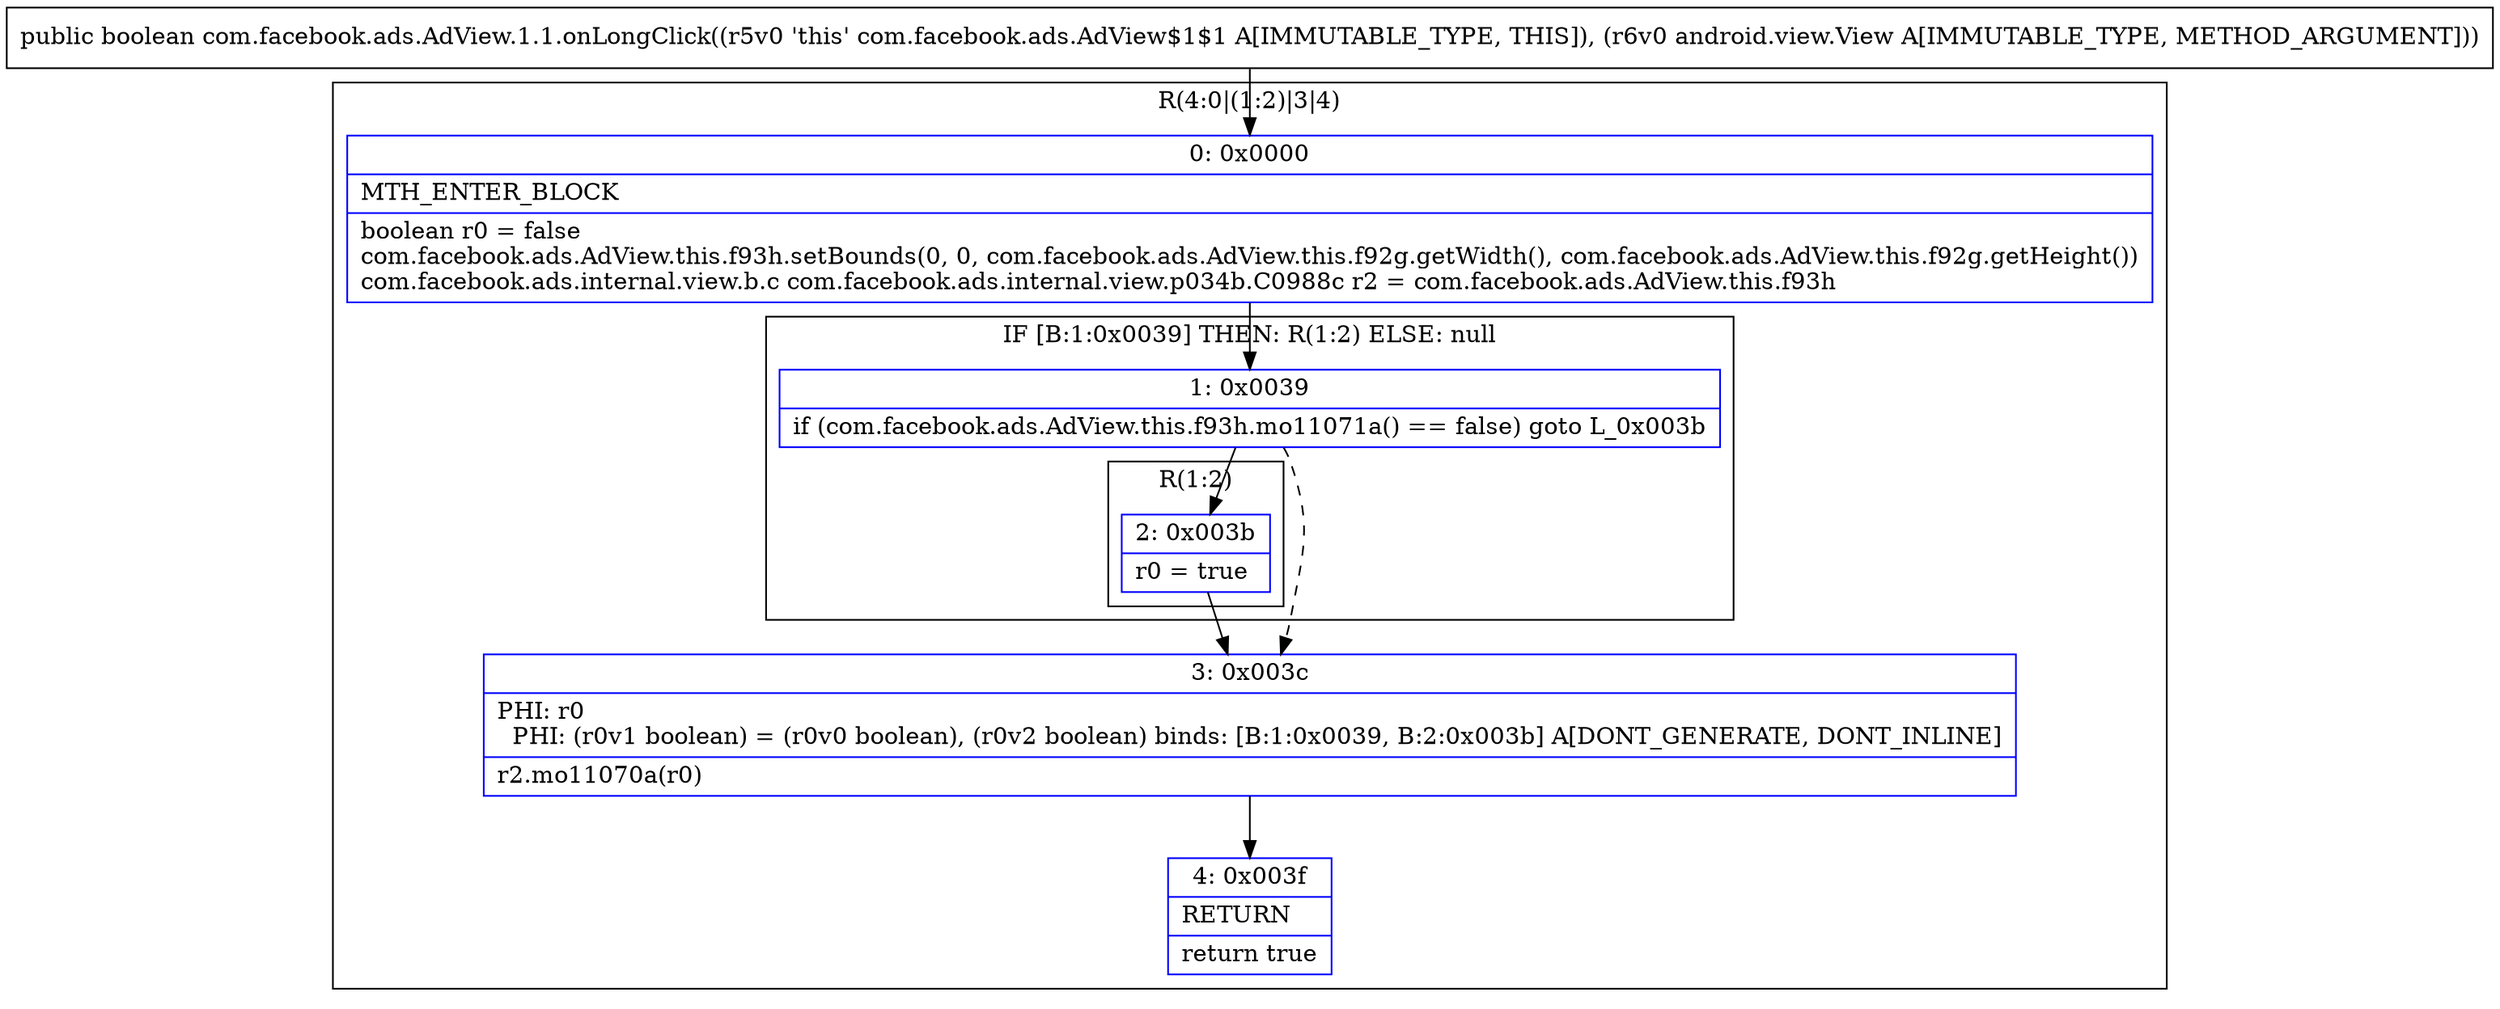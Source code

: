 digraph "CFG forcom.facebook.ads.AdView.1.1.onLongClick(Landroid\/view\/View;)Z" {
subgraph cluster_Region_1367157315 {
label = "R(4:0|(1:2)|3|4)";
node [shape=record,color=blue];
Node_0 [shape=record,label="{0\:\ 0x0000|MTH_ENTER_BLOCK\l|boolean r0 = false\lcom.facebook.ads.AdView.this.f93h.setBounds(0, 0, com.facebook.ads.AdView.this.f92g.getWidth(), com.facebook.ads.AdView.this.f92g.getHeight())\lcom.facebook.ads.internal.view.b.c com.facebook.ads.internal.view.p034b.C0988c r2 = com.facebook.ads.AdView.this.f93h\l}"];
subgraph cluster_IfRegion_1436832494 {
label = "IF [B:1:0x0039] THEN: R(1:2) ELSE: null";
node [shape=record,color=blue];
Node_1 [shape=record,label="{1\:\ 0x0039|if (com.facebook.ads.AdView.this.f93h.mo11071a() == false) goto L_0x003b\l}"];
subgraph cluster_Region_1949188763 {
label = "R(1:2)";
node [shape=record,color=blue];
Node_2 [shape=record,label="{2\:\ 0x003b|r0 = true\l}"];
}
}
Node_3 [shape=record,label="{3\:\ 0x003c|PHI: r0 \l  PHI: (r0v1 boolean) = (r0v0 boolean), (r0v2 boolean) binds: [B:1:0x0039, B:2:0x003b] A[DONT_GENERATE, DONT_INLINE]\l|r2.mo11070a(r0)\l}"];
Node_4 [shape=record,label="{4\:\ 0x003f|RETURN\l|return true\l}"];
}
MethodNode[shape=record,label="{public boolean com.facebook.ads.AdView.1.1.onLongClick((r5v0 'this' com.facebook.ads.AdView$1$1 A[IMMUTABLE_TYPE, THIS]), (r6v0 android.view.View A[IMMUTABLE_TYPE, METHOD_ARGUMENT])) }"];
MethodNode -> Node_0;
Node_0 -> Node_1;
Node_1 -> Node_2;
Node_1 -> Node_3[style=dashed];
Node_2 -> Node_3;
Node_3 -> Node_4;
}

